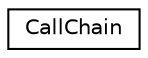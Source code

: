 digraph "Graphical Class Hierarchy"
{
 // LATEX_PDF_SIZE
  edge [fontname="Helvetica",fontsize="10",labelfontname="Helvetica",labelfontsize="10"];
  node [fontname="Helvetica",fontsize="10",shape=record];
  rankdir="LR";
  Node0 [label="CallChain",height=0.2,width=0.4,color="black", fillcolor="white", style="filled",URL="$classmbed_1_1_call_chain.html",tooltip=" "];
}
